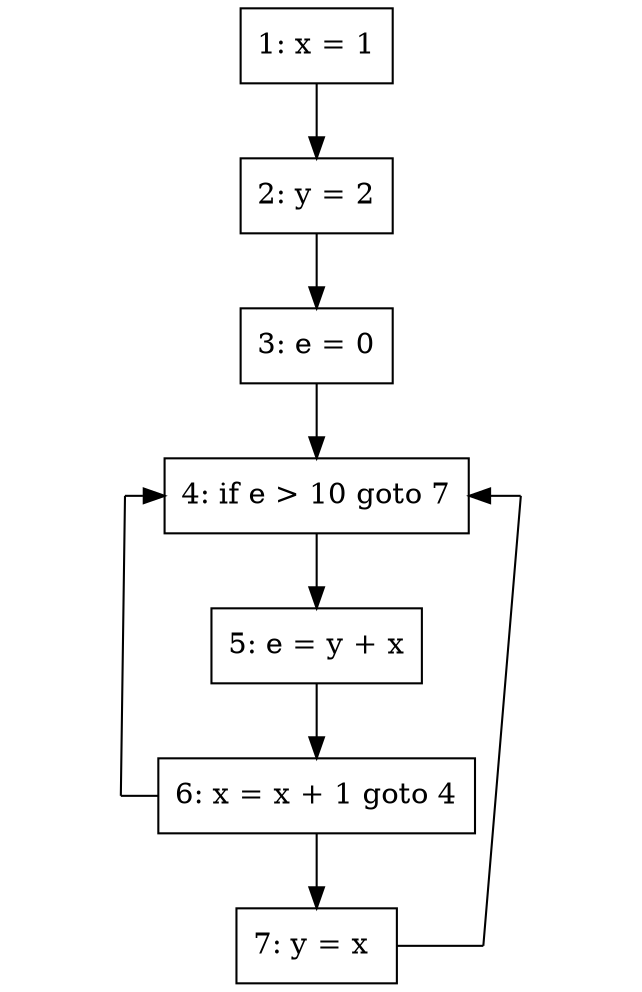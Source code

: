 digraph {
	node[shape=box]

	splines=false

	s1[label="1: x = 1"]
	s2[label="2: y = 2"]
	s3[label="3: e = 0"]

	s4[label="4: if e > 10 goto 7"]
	{rank=same; s4; s4_left_help; s4_right_help}
	s4_left_help[color=white, label=""]
	s4_right_help[color=white, label=""]

	s5[label="5: e = y + x"]

	s6[label="6: x = x + 1 goto 4"]
	{rank=same; s6; s6_left_help}
	s6_left_help[color=white, label=""]

	s7[label="7: y = x "]
	{rank=same; s7; s7_left_help; s7_right_help}
	s7_left_help[color=white, label=""]
	s7_right_help[color=white, label="   "]	

	rankdir = TB

	s1 -> s2 -> s3 -> s4 -> s5 -> s6 -> s7

	s4_left_help:e -> s6_left_help:e[arrowhead = none]
	s6_left_help:e -> s6:w[arrowhead = none]
	s4_left_help:e -> s4:w
	
	s6_left_help:s -> s7_left_help:n[style=invis]
	s7_left_help:e -> s7:w[style=invis]
	s7:e -> s7_right_help:w[arrowhead=none]
	s7_right_help:w -> s4_right_help:w[arrowhead=none]
	s4 -> s4_right_help[dir=back]
}
